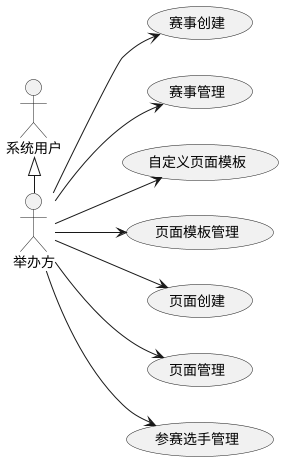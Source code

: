@startuml
left to right direction

actor 举办方 as organizer
actor 系统用户 as user
user <|-r- organizer

usecase (赛事创建) as competition_create
usecase (赛事管理) as competition_manage
usecase (自定义页面模板) as templates_create
usecase (页面模板管理) as template_manage
usecase (页面创建) as page_create
usecase (页面管理) as page_manage
usecase (参赛选手管理) as contestant_manage

organizer --> competition_create
organizer --> competition_manage
organizer --> templates_create
organizer --> template_manage
organizer --> page_create
organizer --> page_manage
organizer --> contestant_manage

@enduml